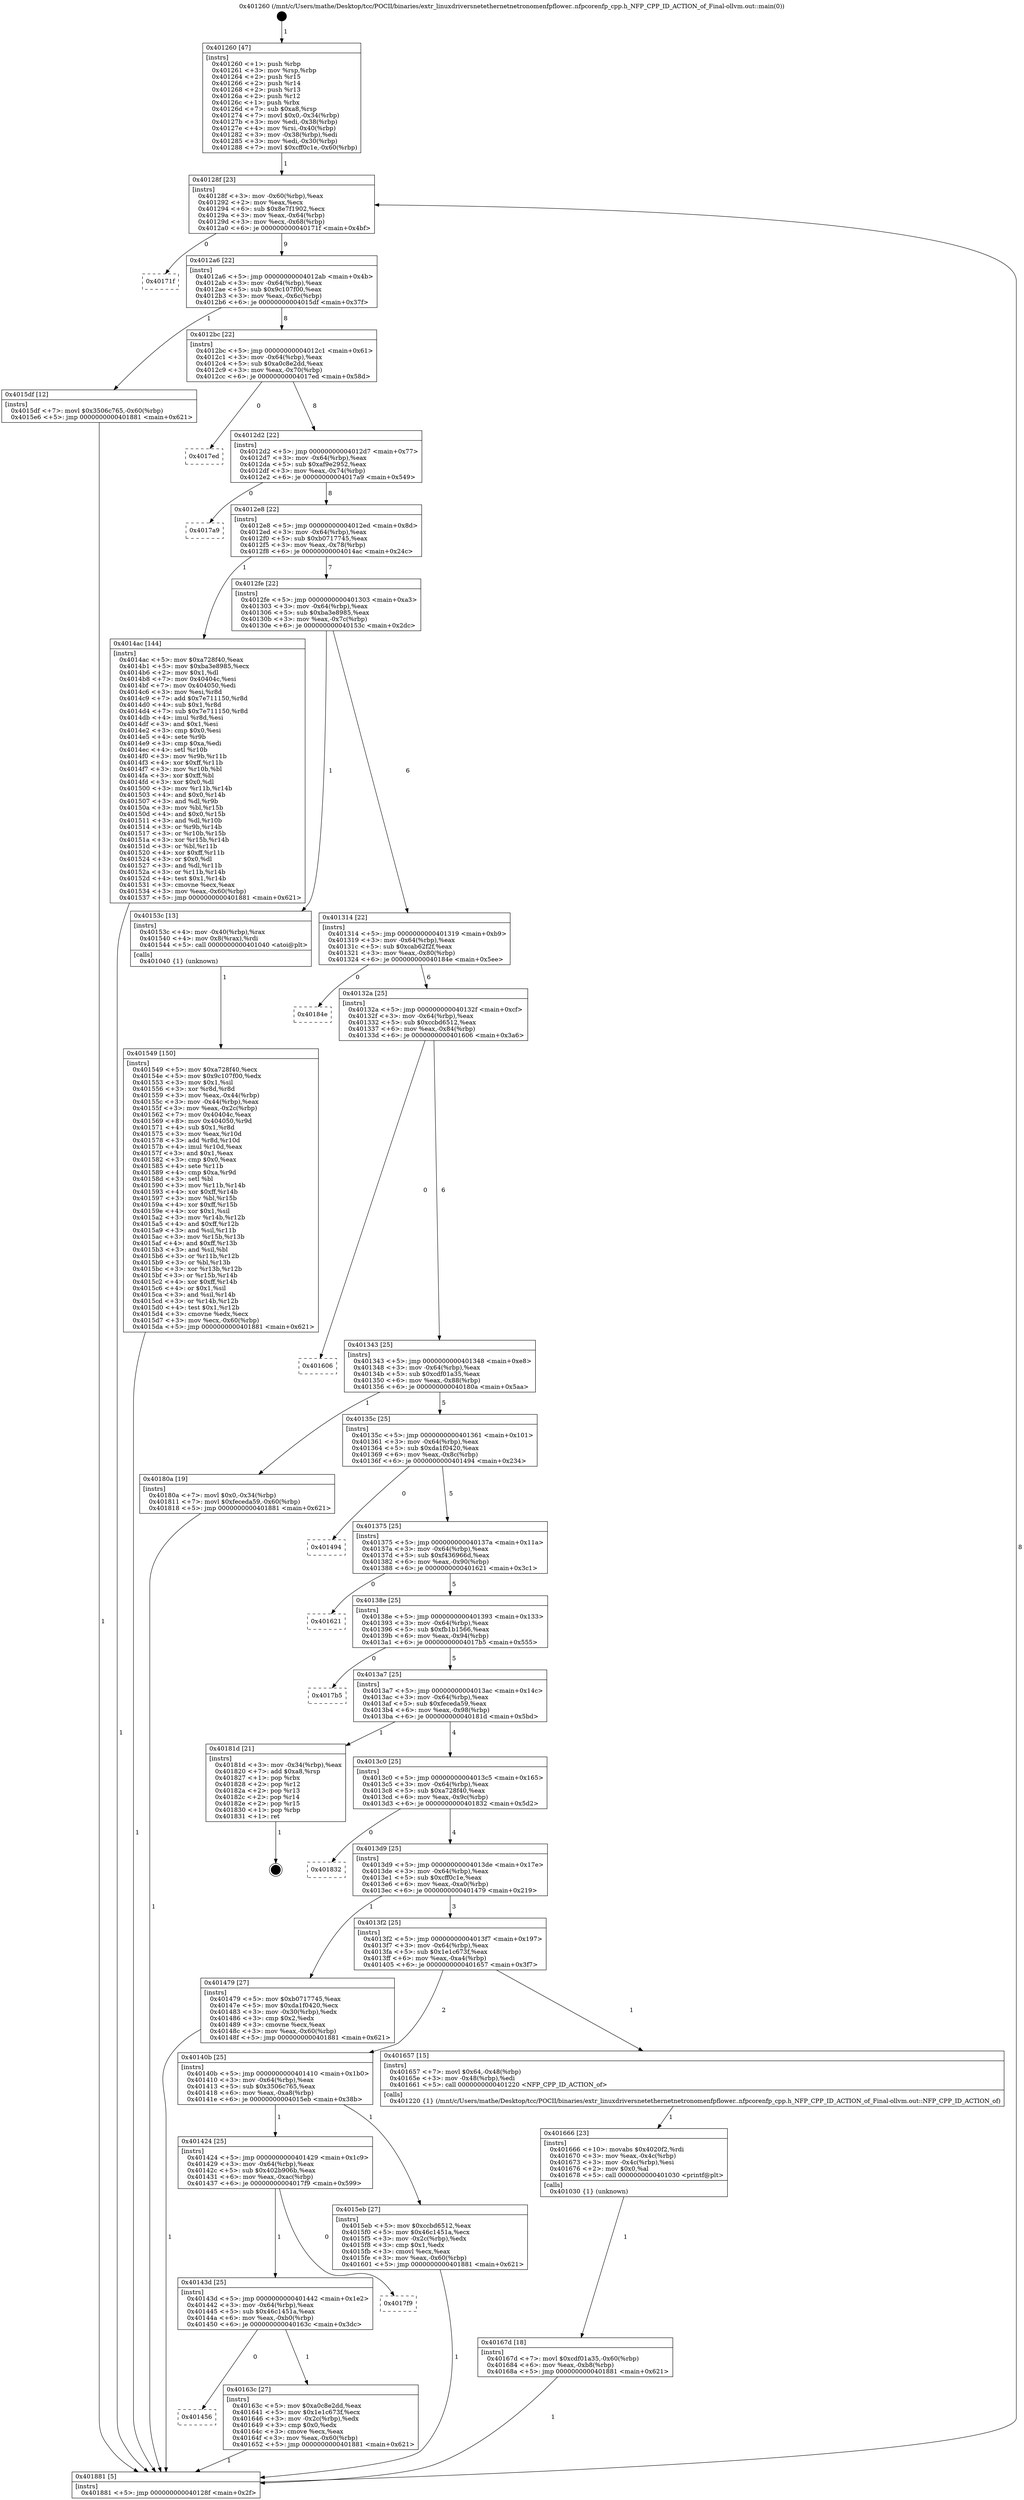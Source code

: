 digraph "0x401260" {
  label = "0x401260 (/mnt/c/Users/mathe/Desktop/tcc/POCII/binaries/extr_linuxdriversnetethernetnetronomenfpflower..nfpcorenfp_cpp.h_NFP_CPP_ID_ACTION_of_Final-ollvm.out::main(0))"
  labelloc = "t"
  node[shape=record]

  Entry [label="",width=0.3,height=0.3,shape=circle,fillcolor=black,style=filled]
  "0x40128f" [label="{
     0x40128f [23]\l
     | [instrs]\l
     &nbsp;&nbsp;0x40128f \<+3\>: mov -0x60(%rbp),%eax\l
     &nbsp;&nbsp;0x401292 \<+2\>: mov %eax,%ecx\l
     &nbsp;&nbsp;0x401294 \<+6\>: sub $0x8e7f1902,%ecx\l
     &nbsp;&nbsp;0x40129a \<+3\>: mov %eax,-0x64(%rbp)\l
     &nbsp;&nbsp;0x40129d \<+3\>: mov %ecx,-0x68(%rbp)\l
     &nbsp;&nbsp;0x4012a0 \<+6\>: je 000000000040171f \<main+0x4bf\>\l
  }"]
  "0x40171f" [label="{
     0x40171f\l
  }", style=dashed]
  "0x4012a6" [label="{
     0x4012a6 [22]\l
     | [instrs]\l
     &nbsp;&nbsp;0x4012a6 \<+5\>: jmp 00000000004012ab \<main+0x4b\>\l
     &nbsp;&nbsp;0x4012ab \<+3\>: mov -0x64(%rbp),%eax\l
     &nbsp;&nbsp;0x4012ae \<+5\>: sub $0x9c107f00,%eax\l
     &nbsp;&nbsp;0x4012b3 \<+3\>: mov %eax,-0x6c(%rbp)\l
     &nbsp;&nbsp;0x4012b6 \<+6\>: je 00000000004015df \<main+0x37f\>\l
  }"]
  Exit [label="",width=0.3,height=0.3,shape=circle,fillcolor=black,style=filled,peripheries=2]
  "0x4015df" [label="{
     0x4015df [12]\l
     | [instrs]\l
     &nbsp;&nbsp;0x4015df \<+7\>: movl $0x3506c765,-0x60(%rbp)\l
     &nbsp;&nbsp;0x4015e6 \<+5\>: jmp 0000000000401881 \<main+0x621\>\l
  }"]
  "0x4012bc" [label="{
     0x4012bc [22]\l
     | [instrs]\l
     &nbsp;&nbsp;0x4012bc \<+5\>: jmp 00000000004012c1 \<main+0x61\>\l
     &nbsp;&nbsp;0x4012c1 \<+3\>: mov -0x64(%rbp),%eax\l
     &nbsp;&nbsp;0x4012c4 \<+5\>: sub $0xa0c8e2dd,%eax\l
     &nbsp;&nbsp;0x4012c9 \<+3\>: mov %eax,-0x70(%rbp)\l
     &nbsp;&nbsp;0x4012cc \<+6\>: je 00000000004017ed \<main+0x58d\>\l
  }"]
  "0x40167d" [label="{
     0x40167d [18]\l
     | [instrs]\l
     &nbsp;&nbsp;0x40167d \<+7\>: movl $0xcdf01a35,-0x60(%rbp)\l
     &nbsp;&nbsp;0x401684 \<+6\>: mov %eax,-0xb8(%rbp)\l
     &nbsp;&nbsp;0x40168a \<+5\>: jmp 0000000000401881 \<main+0x621\>\l
  }"]
  "0x4017ed" [label="{
     0x4017ed\l
  }", style=dashed]
  "0x4012d2" [label="{
     0x4012d2 [22]\l
     | [instrs]\l
     &nbsp;&nbsp;0x4012d2 \<+5\>: jmp 00000000004012d7 \<main+0x77\>\l
     &nbsp;&nbsp;0x4012d7 \<+3\>: mov -0x64(%rbp),%eax\l
     &nbsp;&nbsp;0x4012da \<+5\>: sub $0xaf9e2952,%eax\l
     &nbsp;&nbsp;0x4012df \<+3\>: mov %eax,-0x74(%rbp)\l
     &nbsp;&nbsp;0x4012e2 \<+6\>: je 00000000004017a9 \<main+0x549\>\l
  }"]
  "0x401666" [label="{
     0x401666 [23]\l
     | [instrs]\l
     &nbsp;&nbsp;0x401666 \<+10\>: movabs $0x4020f2,%rdi\l
     &nbsp;&nbsp;0x401670 \<+3\>: mov %eax,-0x4c(%rbp)\l
     &nbsp;&nbsp;0x401673 \<+3\>: mov -0x4c(%rbp),%esi\l
     &nbsp;&nbsp;0x401676 \<+2\>: mov $0x0,%al\l
     &nbsp;&nbsp;0x401678 \<+5\>: call 0000000000401030 \<printf@plt\>\l
     | [calls]\l
     &nbsp;&nbsp;0x401030 \{1\} (unknown)\l
  }"]
  "0x4017a9" [label="{
     0x4017a9\l
  }", style=dashed]
  "0x4012e8" [label="{
     0x4012e8 [22]\l
     | [instrs]\l
     &nbsp;&nbsp;0x4012e8 \<+5\>: jmp 00000000004012ed \<main+0x8d\>\l
     &nbsp;&nbsp;0x4012ed \<+3\>: mov -0x64(%rbp),%eax\l
     &nbsp;&nbsp;0x4012f0 \<+5\>: sub $0xb0717745,%eax\l
     &nbsp;&nbsp;0x4012f5 \<+3\>: mov %eax,-0x78(%rbp)\l
     &nbsp;&nbsp;0x4012f8 \<+6\>: je 00000000004014ac \<main+0x24c\>\l
  }"]
  "0x401456" [label="{
     0x401456\l
  }", style=dashed]
  "0x4014ac" [label="{
     0x4014ac [144]\l
     | [instrs]\l
     &nbsp;&nbsp;0x4014ac \<+5\>: mov $0xa728f40,%eax\l
     &nbsp;&nbsp;0x4014b1 \<+5\>: mov $0xba3e8985,%ecx\l
     &nbsp;&nbsp;0x4014b6 \<+2\>: mov $0x1,%dl\l
     &nbsp;&nbsp;0x4014b8 \<+7\>: mov 0x40404c,%esi\l
     &nbsp;&nbsp;0x4014bf \<+7\>: mov 0x404050,%edi\l
     &nbsp;&nbsp;0x4014c6 \<+3\>: mov %esi,%r8d\l
     &nbsp;&nbsp;0x4014c9 \<+7\>: add $0x7e711150,%r8d\l
     &nbsp;&nbsp;0x4014d0 \<+4\>: sub $0x1,%r8d\l
     &nbsp;&nbsp;0x4014d4 \<+7\>: sub $0x7e711150,%r8d\l
     &nbsp;&nbsp;0x4014db \<+4\>: imul %r8d,%esi\l
     &nbsp;&nbsp;0x4014df \<+3\>: and $0x1,%esi\l
     &nbsp;&nbsp;0x4014e2 \<+3\>: cmp $0x0,%esi\l
     &nbsp;&nbsp;0x4014e5 \<+4\>: sete %r9b\l
     &nbsp;&nbsp;0x4014e9 \<+3\>: cmp $0xa,%edi\l
     &nbsp;&nbsp;0x4014ec \<+4\>: setl %r10b\l
     &nbsp;&nbsp;0x4014f0 \<+3\>: mov %r9b,%r11b\l
     &nbsp;&nbsp;0x4014f3 \<+4\>: xor $0xff,%r11b\l
     &nbsp;&nbsp;0x4014f7 \<+3\>: mov %r10b,%bl\l
     &nbsp;&nbsp;0x4014fa \<+3\>: xor $0xff,%bl\l
     &nbsp;&nbsp;0x4014fd \<+3\>: xor $0x0,%dl\l
     &nbsp;&nbsp;0x401500 \<+3\>: mov %r11b,%r14b\l
     &nbsp;&nbsp;0x401503 \<+4\>: and $0x0,%r14b\l
     &nbsp;&nbsp;0x401507 \<+3\>: and %dl,%r9b\l
     &nbsp;&nbsp;0x40150a \<+3\>: mov %bl,%r15b\l
     &nbsp;&nbsp;0x40150d \<+4\>: and $0x0,%r15b\l
     &nbsp;&nbsp;0x401511 \<+3\>: and %dl,%r10b\l
     &nbsp;&nbsp;0x401514 \<+3\>: or %r9b,%r14b\l
     &nbsp;&nbsp;0x401517 \<+3\>: or %r10b,%r15b\l
     &nbsp;&nbsp;0x40151a \<+3\>: xor %r15b,%r14b\l
     &nbsp;&nbsp;0x40151d \<+3\>: or %bl,%r11b\l
     &nbsp;&nbsp;0x401520 \<+4\>: xor $0xff,%r11b\l
     &nbsp;&nbsp;0x401524 \<+3\>: or $0x0,%dl\l
     &nbsp;&nbsp;0x401527 \<+3\>: and %dl,%r11b\l
     &nbsp;&nbsp;0x40152a \<+3\>: or %r11b,%r14b\l
     &nbsp;&nbsp;0x40152d \<+4\>: test $0x1,%r14b\l
     &nbsp;&nbsp;0x401531 \<+3\>: cmovne %ecx,%eax\l
     &nbsp;&nbsp;0x401534 \<+3\>: mov %eax,-0x60(%rbp)\l
     &nbsp;&nbsp;0x401537 \<+5\>: jmp 0000000000401881 \<main+0x621\>\l
  }"]
  "0x4012fe" [label="{
     0x4012fe [22]\l
     | [instrs]\l
     &nbsp;&nbsp;0x4012fe \<+5\>: jmp 0000000000401303 \<main+0xa3\>\l
     &nbsp;&nbsp;0x401303 \<+3\>: mov -0x64(%rbp),%eax\l
     &nbsp;&nbsp;0x401306 \<+5\>: sub $0xba3e8985,%eax\l
     &nbsp;&nbsp;0x40130b \<+3\>: mov %eax,-0x7c(%rbp)\l
     &nbsp;&nbsp;0x40130e \<+6\>: je 000000000040153c \<main+0x2dc\>\l
  }"]
  "0x40163c" [label="{
     0x40163c [27]\l
     | [instrs]\l
     &nbsp;&nbsp;0x40163c \<+5\>: mov $0xa0c8e2dd,%eax\l
     &nbsp;&nbsp;0x401641 \<+5\>: mov $0x1e1c673f,%ecx\l
     &nbsp;&nbsp;0x401646 \<+3\>: mov -0x2c(%rbp),%edx\l
     &nbsp;&nbsp;0x401649 \<+3\>: cmp $0x0,%edx\l
     &nbsp;&nbsp;0x40164c \<+3\>: cmove %ecx,%eax\l
     &nbsp;&nbsp;0x40164f \<+3\>: mov %eax,-0x60(%rbp)\l
     &nbsp;&nbsp;0x401652 \<+5\>: jmp 0000000000401881 \<main+0x621\>\l
  }"]
  "0x40153c" [label="{
     0x40153c [13]\l
     | [instrs]\l
     &nbsp;&nbsp;0x40153c \<+4\>: mov -0x40(%rbp),%rax\l
     &nbsp;&nbsp;0x401540 \<+4\>: mov 0x8(%rax),%rdi\l
     &nbsp;&nbsp;0x401544 \<+5\>: call 0000000000401040 \<atoi@plt\>\l
     | [calls]\l
     &nbsp;&nbsp;0x401040 \{1\} (unknown)\l
  }"]
  "0x401314" [label="{
     0x401314 [22]\l
     | [instrs]\l
     &nbsp;&nbsp;0x401314 \<+5\>: jmp 0000000000401319 \<main+0xb9\>\l
     &nbsp;&nbsp;0x401319 \<+3\>: mov -0x64(%rbp),%eax\l
     &nbsp;&nbsp;0x40131c \<+5\>: sub $0xcab62f2f,%eax\l
     &nbsp;&nbsp;0x401321 \<+3\>: mov %eax,-0x80(%rbp)\l
     &nbsp;&nbsp;0x401324 \<+6\>: je 000000000040184e \<main+0x5ee\>\l
  }"]
  "0x40143d" [label="{
     0x40143d [25]\l
     | [instrs]\l
     &nbsp;&nbsp;0x40143d \<+5\>: jmp 0000000000401442 \<main+0x1e2\>\l
     &nbsp;&nbsp;0x401442 \<+3\>: mov -0x64(%rbp),%eax\l
     &nbsp;&nbsp;0x401445 \<+5\>: sub $0x46c1451a,%eax\l
     &nbsp;&nbsp;0x40144a \<+6\>: mov %eax,-0xb0(%rbp)\l
     &nbsp;&nbsp;0x401450 \<+6\>: je 000000000040163c \<main+0x3dc\>\l
  }"]
  "0x40184e" [label="{
     0x40184e\l
  }", style=dashed]
  "0x40132a" [label="{
     0x40132a [25]\l
     | [instrs]\l
     &nbsp;&nbsp;0x40132a \<+5\>: jmp 000000000040132f \<main+0xcf\>\l
     &nbsp;&nbsp;0x40132f \<+3\>: mov -0x64(%rbp),%eax\l
     &nbsp;&nbsp;0x401332 \<+5\>: sub $0xccbd6512,%eax\l
     &nbsp;&nbsp;0x401337 \<+6\>: mov %eax,-0x84(%rbp)\l
     &nbsp;&nbsp;0x40133d \<+6\>: je 0000000000401606 \<main+0x3a6\>\l
  }"]
  "0x4017f9" [label="{
     0x4017f9\l
  }", style=dashed]
  "0x401606" [label="{
     0x401606\l
  }", style=dashed]
  "0x401343" [label="{
     0x401343 [25]\l
     | [instrs]\l
     &nbsp;&nbsp;0x401343 \<+5\>: jmp 0000000000401348 \<main+0xe8\>\l
     &nbsp;&nbsp;0x401348 \<+3\>: mov -0x64(%rbp),%eax\l
     &nbsp;&nbsp;0x40134b \<+5\>: sub $0xcdf01a35,%eax\l
     &nbsp;&nbsp;0x401350 \<+6\>: mov %eax,-0x88(%rbp)\l
     &nbsp;&nbsp;0x401356 \<+6\>: je 000000000040180a \<main+0x5aa\>\l
  }"]
  "0x401424" [label="{
     0x401424 [25]\l
     | [instrs]\l
     &nbsp;&nbsp;0x401424 \<+5\>: jmp 0000000000401429 \<main+0x1c9\>\l
     &nbsp;&nbsp;0x401429 \<+3\>: mov -0x64(%rbp),%eax\l
     &nbsp;&nbsp;0x40142c \<+5\>: sub $0x402b906b,%eax\l
     &nbsp;&nbsp;0x401431 \<+6\>: mov %eax,-0xac(%rbp)\l
     &nbsp;&nbsp;0x401437 \<+6\>: je 00000000004017f9 \<main+0x599\>\l
  }"]
  "0x40180a" [label="{
     0x40180a [19]\l
     | [instrs]\l
     &nbsp;&nbsp;0x40180a \<+7\>: movl $0x0,-0x34(%rbp)\l
     &nbsp;&nbsp;0x401811 \<+7\>: movl $0xfeceda59,-0x60(%rbp)\l
     &nbsp;&nbsp;0x401818 \<+5\>: jmp 0000000000401881 \<main+0x621\>\l
  }"]
  "0x40135c" [label="{
     0x40135c [25]\l
     | [instrs]\l
     &nbsp;&nbsp;0x40135c \<+5\>: jmp 0000000000401361 \<main+0x101\>\l
     &nbsp;&nbsp;0x401361 \<+3\>: mov -0x64(%rbp),%eax\l
     &nbsp;&nbsp;0x401364 \<+5\>: sub $0xda1f0420,%eax\l
     &nbsp;&nbsp;0x401369 \<+6\>: mov %eax,-0x8c(%rbp)\l
     &nbsp;&nbsp;0x40136f \<+6\>: je 0000000000401494 \<main+0x234\>\l
  }"]
  "0x4015eb" [label="{
     0x4015eb [27]\l
     | [instrs]\l
     &nbsp;&nbsp;0x4015eb \<+5\>: mov $0xccbd6512,%eax\l
     &nbsp;&nbsp;0x4015f0 \<+5\>: mov $0x46c1451a,%ecx\l
     &nbsp;&nbsp;0x4015f5 \<+3\>: mov -0x2c(%rbp),%edx\l
     &nbsp;&nbsp;0x4015f8 \<+3\>: cmp $0x1,%edx\l
     &nbsp;&nbsp;0x4015fb \<+3\>: cmovl %ecx,%eax\l
     &nbsp;&nbsp;0x4015fe \<+3\>: mov %eax,-0x60(%rbp)\l
     &nbsp;&nbsp;0x401601 \<+5\>: jmp 0000000000401881 \<main+0x621\>\l
  }"]
  "0x401494" [label="{
     0x401494\l
  }", style=dashed]
  "0x401375" [label="{
     0x401375 [25]\l
     | [instrs]\l
     &nbsp;&nbsp;0x401375 \<+5\>: jmp 000000000040137a \<main+0x11a\>\l
     &nbsp;&nbsp;0x40137a \<+3\>: mov -0x64(%rbp),%eax\l
     &nbsp;&nbsp;0x40137d \<+5\>: sub $0xf436966d,%eax\l
     &nbsp;&nbsp;0x401382 \<+6\>: mov %eax,-0x90(%rbp)\l
     &nbsp;&nbsp;0x401388 \<+6\>: je 0000000000401621 \<main+0x3c1\>\l
  }"]
  "0x40140b" [label="{
     0x40140b [25]\l
     | [instrs]\l
     &nbsp;&nbsp;0x40140b \<+5\>: jmp 0000000000401410 \<main+0x1b0\>\l
     &nbsp;&nbsp;0x401410 \<+3\>: mov -0x64(%rbp),%eax\l
     &nbsp;&nbsp;0x401413 \<+5\>: sub $0x3506c765,%eax\l
     &nbsp;&nbsp;0x401418 \<+6\>: mov %eax,-0xa8(%rbp)\l
     &nbsp;&nbsp;0x40141e \<+6\>: je 00000000004015eb \<main+0x38b\>\l
  }"]
  "0x401621" [label="{
     0x401621\l
  }", style=dashed]
  "0x40138e" [label="{
     0x40138e [25]\l
     | [instrs]\l
     &nbsp;&nbsp;0x40138e \<+5\>: jmp 0000000000401393 \<main+0x133\>\l
     &nbsp;&nbsp;0x401393 \<+3\>: mov -0x64(%rbp),%eax\l
     &nbsp;&nbsp;0x401396 \<+5\>: sub $0xfb1b1566,%eax\l
     &nbsp;&nbsp;0x40139b \<+6\>: mov %eax,-0x94(%rbp)\l
     &nbsp;&nbsp;0x4013a1 \<+6\>: je 00000000004017b5 \<main+0x555\>\l
  }"]
  "0x401657" [label="{
     0x401657 [15]\l
     | [instrs]\l
     &nbsp;&nbsp;0x401657 \<+7\>: movl $0x64,-0x48(%rbp)\l
     &nbsp;&nbsp;0x40165e \<+3\>: mov -0x48(%rbp),%edi\l
     &nbsp;&nbsp;0x401661 \<+5\>: call 0000000000401220 \<NFP_CPP_ID_ACTION_of\>\l
     | [calls]\l
     &nbsp;&nbsp;0x401220 \{1\} (/mnt/c/Users/mathe/Desktop/tcc/POCII/binaries/extr_linuxdriversnetethernetnetronomenfpflower..nfpcorenfp_cpp.h_NFP_CPP_ID_ACTION_of_Final-ollvm.out::NFP_CPP_ID_ACTION_of)\l
  }"]
  "0x4017b5" [label="{
     0x4017b5\l
  }", style=dashed]
  "0x4013a7" [label="{
     0x4013a7 [25]\l
     | [instrs]\l
     &nbsp;&nbsp;0x4013a7 \<+5\>: jmp 00000000004013ac \<main+0x14c\>\l
     &nbsp;&nbsp;0x4013ac \<+3\>: mov -0x64(%rbp),%eax\l
     &nbsp;&nbsp;0x4013af \<+5\>: sub $0xfeceda59,%eax\l
     &nbsp;&nbsp;0x4013b4 \<+6\>: mov %eax,-0x98(%rbp)\l
     &nbsp;&nbsp;0x4013ba \<+6\>: je 000000000040181d \<main+0x5bd\>\l
  }"]
  "0x401549" [label="{
     0x401549 [150]\l
     | [instrs]\l
     &nbsp;&nbsp;0x401549 \<+5\>: mov $0xa728f40,%ecx\l
     &nbsp;&nbsp;0x40154e \<+5\>: mov $0x9c107f00,%edx\l
     &nbsp;&nbsp;0x401553 \<+3\>: mov $0x1,%sil\l
     &nbsp;&nbsp;0x401556 \<+3\>: xor %r8d,%r8d\l
     &nbsp;&nbsp;0x401559 \<+3\>: mov %eax,-0x44(%rbp)\l
     &nbsp;&nbsp;0x40155c \<+3\>: mov -0x44(%rbp),%eax\l
     &nbsp;&nbsp;0x40155f \<+3\>: mov %eax,-0x2c(%rbp)\l
     &nbsp;&nbsp;0x401562 \<+7\>: mov 0x40404c,%eax\l
     &nbsp;&nbsp;0x401569 \<+8\>: mov 0x404050,%r9d\l
     &nbsp;&nbsp;0x401571 \<+4\>: sub $0x1,%r8d\l
     &nbsp;&nbsp;0x401575 \<+3\>: mov %eax,%r10d\l
     &nbsp;&nbsp;0x401578 \<+3\>: add %r8d,%r10d\l
     &nbsp;&nbsp;0x40157b \<+4\>: imul %r10d,%eax\l
     &nbsp;&nbsp;0x40157f \<+3\>: and $0x1,%eax\l
     &nbsp;&nbsp;0x401582 \<+3\>: cmp $0x0,%eax\l
     &nbsp;&nbsp;0x401585 \<+4\>: sete %r11b\l
     &nbsp;&nbsp;0x401589 \<+4\>: cmp $0xa,%r9d\l
     &nbsp;&nbsp;0x40158d \<+3\>: setl %bl\l
     &nbsp;&nbsp;0x401590 \<+3\>: mov %r11b,%r14b\l
     &nbsp;&nbsp;0x401593 \<+4\>: xor $0xff,%r14b\l
     &nbsp;&nbsp;0x401597 \<+3\>: mov %bl,%r15b\l
     &nbsp;&nbsp;0x40159a \<+4\>: xor $0xff,%r15b\l
     &nbsp;&nbsp;0x40159e \<+4\>: xor $0x1,%sil\l
     &nbsp;&nbsp;0x4015a2 \<+3\>: mov %r14b,%r12b\l
     &nbsp;&nbsp;0x4015a5 \<+4\>: and $0xff,%r12b\l
     &nbsp;&nbsp;0x4015a9 \<+3\>: and %sil,%r11b\l
     &nbsp;&nbsp;0x4015ac \<+3\>: mov %r15b,%r13b\l
     &nbsp;&nbsp;0x4015af \<+4\>: and $0xff,%r13b\l
     &nbsp;&nbsp;0x4015b3 \<+3\>: and %sil,%bl\l
     &nbsp;&nbsp;0x4015b6 \<+3\>: or %r11b,%r12b\l
     &nbsp;&nbsp;0x4015b9 \<+3\>: or %bl,%r13b\l
     &nbsp;&nbsp;0x4015bc \<+3\>: xor %r13b,%r12b\l
     &nbsp;&nbsp;0x4015bf \<+3\>: or %r15b,%r14b\l
     &nbsp;&nbsp;0x4015c2 \<+4\>: xor $0xff,%r14b\l
     &nbsp;&nbsp;0x4015c6 \<+4\>: or $0x1,%sil\l
     &nbsp;&nbsp;0x4015ca \<+3\>: and %sil,%r14b\l
     &nbsp;&nbsp;0x4015cd \<+3\>: or %r14b,%r12b\l
     &nbsp;&nbsp;0x4015d0 \<+4\>: test $0x1,%r12b\l
     &nbsp;&nbsp;0x4015d4 \<+3\>: cmovne %edx,%ecx\l
     &nbsp;&nbsp;0x4015d7 \<+3\>: mov %ecx,-0x60(%rbp)\l
     &nbsp;&nbsp;0x4015da \<+5\>: jmp 0000000000401881 \<main+0x621\>\l
  }"]
  "0x40181d" [label="{
     0x40181d [21]\l
     | [instrs]\l
     &nbsp;&nbsp;0x40181d \<+3\>: mov -0x34(%rbp),%eax\l
     &nbsp;&nbsp;0x401820 \<+7\>: add $0xa8,%rsp\l
     &nbsp;&nbsp;0x401827 \<+1\>: pop %rbx\l
     &nbsp;&nbsp;0x401828 \<+2\>: pop %r12\l
     &nbsp;&nbsp;0x40182a \<+2\>: pop %r13\l
     &nbsp;&nbsp;0x40182c \<+2\>: pop %r14\l
     &nbsp;&nbsp;0x40182e \<+2\>: pop %r15\l
     &nbsp;&nbsp;0x401830 \<+1\>: pop %rbp\l
     &nbsp;&nbsp;0x401831 \<+1\>: ret\l
  }"]
  "0x4013c0" [label="{
     0x4013c0 [25]\l
     | [instrs]\l
     &nbsp;&nbsp;0x4013c0 \<+5\>: jmp 00000000004013c5 \<main+0x165\>\l
     &nbsp;&nbsp;0x4013c5 \<+3\>: mov -0x64(%rbp),%eax\l
     &nbsp;&nbsp;0x4013c8 \<+5\>: sub $0xa728f40,%eax\l
     &nbsp;&nbsp;0x4013cd \<+6\>: mov %eax,-0x9c(%rbp)\l
     &nbsp;&nbsp;0x4013d3 \<+6\>: je 0000000000401832 \<main+0x5d2\>\l
  }"]
  "0x401260" [label="{
     0x401260 [47]\l
     | [instrs]\l
     &nbsp;&nbsp;0x401260 \<+1\>: push %rbp\l
     &nbsp;&nbsp;0x401261 \<+3\>: mov %rsp,%rbp\l
     &nbsp;&nbsp;0x401264 \<+2\>: push %r15\l
     &nbsp;&nbsp;0x401266 \<+2\>: push %r14\l
     &nbsp;&nbsp;0x401268 \<+2\>: push %r13\l
     &nbsp;&nbsp;0x40126a \<+2\>: push %r12\l
     &nbsp;&nbsp;0x40126c \<+1\>: push %rbx\l
     &nbsp;&nbsp;0x40126d \<+7\>: sub $0xa8,%rsp\l
     &nbsp;&nbsp;0x401274 \<+7\>: movl $0x0,-0x34(%rbp)\l
     &nbsp;&nbsp;0x40127b \<+3\>: mov %edi,-0x38(%rbp)\l
     &nbsp;&nbsp;0x40127e \<+4\>: mov %rsi,-0x40(%rbp)\l
     &nbsp;&nbsp;0x401282 \<+3\>: mov -0x38(%rbp),%edi\l
     &nbsp;&nbsp;0x401285 \<+3\>: mov %edi,-0x30(%rbp)\l
     &nbsp;&nbsp;0x401288 \<+7\>: movl $0xcff0c1e,-0x60(%rbp)\l
  }"]
  "0x401832" [label="{
     0x401832\l
  }", style=dashed]
  "0x4013d9" [label="{
     0x4013d9 [25]\l
     | [instrs]\l
     &nbsp;&nbsp;0x4013d9 \<+5\>: jmp 00000000004013de \<main+0x17e\>\l
     &nbsp;&nbsp;0x4013de \<+3\>: mov -0x64(%rbp),%eax\l
     &nbsp;&nbsp;0x4013e1 \<+5\>: sub $0xcff0c1e,%eax\l
     &nbsp;&nbsp;0x4013e6 \<+6\>: mov %eax,-0xa0(%rbp)\l
     &nbsp;&nbsp;0x4013ec \<+6\>: je 0000000000401479 \<main+0x219\>\l
  }"]
  "0x401881" [label="{
     0x401881 [5]\l
     | [instrs]\l
     &nbsp;&nbsp;0x401881 \<+5\>: jmp 000000000040128f \<main+0x2f\>\l
  }"]
  "0x401479" [label="{
     0x401479 [27]\l
     | [instrs]\l
     &nbsp;&nbsp;0x401479 \<+5\>: mov $0xb0717745,%eax\l
     &nbsp;&nbsp;0x40147e \<+5\>: mov $0xda1f0420,%ecx\l
     &nbsp;&nbsp;0x401483 \<+3\>: mov -0x30(%rbp),%edx\l
     &nbsp;&nbsp;0x401486 \<+3\>: cmp $0x2,%edx\l
     &nbsp;&nbsp;0x401489 \<+3\>: cmovne %ecx,%eax\l
     &nbsp;&nbsp;0x40148c \<+3\>: mov %eax,-0x60(%rbp)\l
     &nbsp;&nbsp;0x40148f \<+5\>: jmp 0000000000401881 \<main+0x621\>\l
  }"]
  "0x4013f2" [label="{
     0x4013f2 [25]\l
     | [instrs]\l
     &nbsp;&nbsp;0x4013f2 \<+5\>: jmp 00000000004013f7 \<main+0x197\>\l
     &nbsp;&nbsp;0x4013f7 \<+3\>: mov -0x64(%rbp),%eax\l
     &nbsp;&nbsp;0x4013fa \<+5\>: sub $0x1e1c673f,%eax\l
     &nbsp;&nbsp;0x4013ff \<+6\>: mov %eax,-0xa4(%rbp)\l
     &nbsp;&nbsp;0x401405 \<+6\>: je 0000000000401657 \<main+0x3f7\>\l
  }"]
  Entry -> "0x401260" [label=" 1"]
  "0x40128f" -> "0x40171f" [label=" 0"]
  "0x40128f" -> "0x4012a6" [label=" 9"]
  "0x40181d" -> Exit [label=" 1"]
  "0x4012a6" -> "0x4015df" [label=" 1"]
  "0x4012a6" -> "0x4012bc" [label=" 8"]
  "0x40180a" -> "0x401881" [label=" 1"]
  "0x4012bc" -> "0x4017ed" [label=" 0"]
  "0x4012bc" -> "0x4012d2" [label=" 8"]
  "0x40167d" -> "0x401881" [label=" 1"]
  "0x4012d2" -> "0x4017a9" [label=" 0"]
  "0x4012d2" -> "0x4012e8" [label=" 8"]
  "0x401666" -> "0x40167d" [label=" 1"]
  "0x4012e8" -> "0x4014ac" [label=" 1"]
  "0x4012e8" -> "0x4012fe" [label=" 7"]
  "0x401657" -> "0x401666" [label=" 1"]
  "0x4012fe" -> "0x40153c" [label=" 1"]
  "0x4012fe" -> "0x401314" [label=" 6"]
  "0x40163c" -> "0x401881" [label=" 1"]
  "0x401314" -> "0x40184e" [label=" 0"]
  "0x401314" -> "0x40132a" [label=" 6"]
  "0x40143d" -> "0x40163c" [label=" 1"]
  "0x40132a" -> "0x401606" [label=" 0"]
  "0x40132a" -> "0x401343" [label=" 6"]
  "0x40143d" -> "0x401456" [label=" 0"]
  "0x401343" -> "0x40180a" [label=" 1"]
  "0x401343" -> "0x40135c" [label=" 5"]
  "0x401424" -> "0x4017f9" [label=" 0"]
  "0x40135c" -> "0x401494" [label=" 0"]
  "0x40135c" -> "0x401375" [label=" 5"]
  "0x401424" -> "0x40143d" [label=" 1"]
  "0x401375" -> "0x401621" [label=" 0"]
  "0x401375" -> "0x40138e" [label=" 5"]
  "0x40140b" -> "0x401424" [label=" 1"]
  "0x40138e" -> "0x4017b5" [label=" 0"]
  "0x40138e" -> "0x4013a7" [label=" 5"]
  "0x40140b" -> "0x4015eb" [label=" 1"]
  "0x4013a7" -> "0x40181d" [label=" 1"]
  "0x4013a7" -> "0x4013c0" [label=" 4"]
  "0x4013f2" -> "0x40140b" [label=" 2"]
  "0x4013c0" -> "0x401832" [label=" 0"]
  "0x4013c0" -> "0x4013d9" [label=" 4"]
  "0x4013f2" -> "0x401657" [label=" 1"]
  "0x4013d9" -> "0x401479" [label=" 1"]
  "0x4013d9" -> "0x4013f2" [label=" 3"]
  "0x401479" -> "0x401881" [label=" 1"]
  "0x401260" -> "0x40128f" [label=" 1"]
  "0x401881" -> "0x40128f" [label=" 8"]
  "0x4014ac" -> "0x401881" [label=" 1"]
  "0x40153c" -> "0x401549" [label=" 1"]
  "0x401549" -> "0x401881" [label=" 1"]
  "0x4015df" -> "0x401881" [label=" 1"]
  "0x4015eb" -> "0x401881" [label=" 1"]
}
